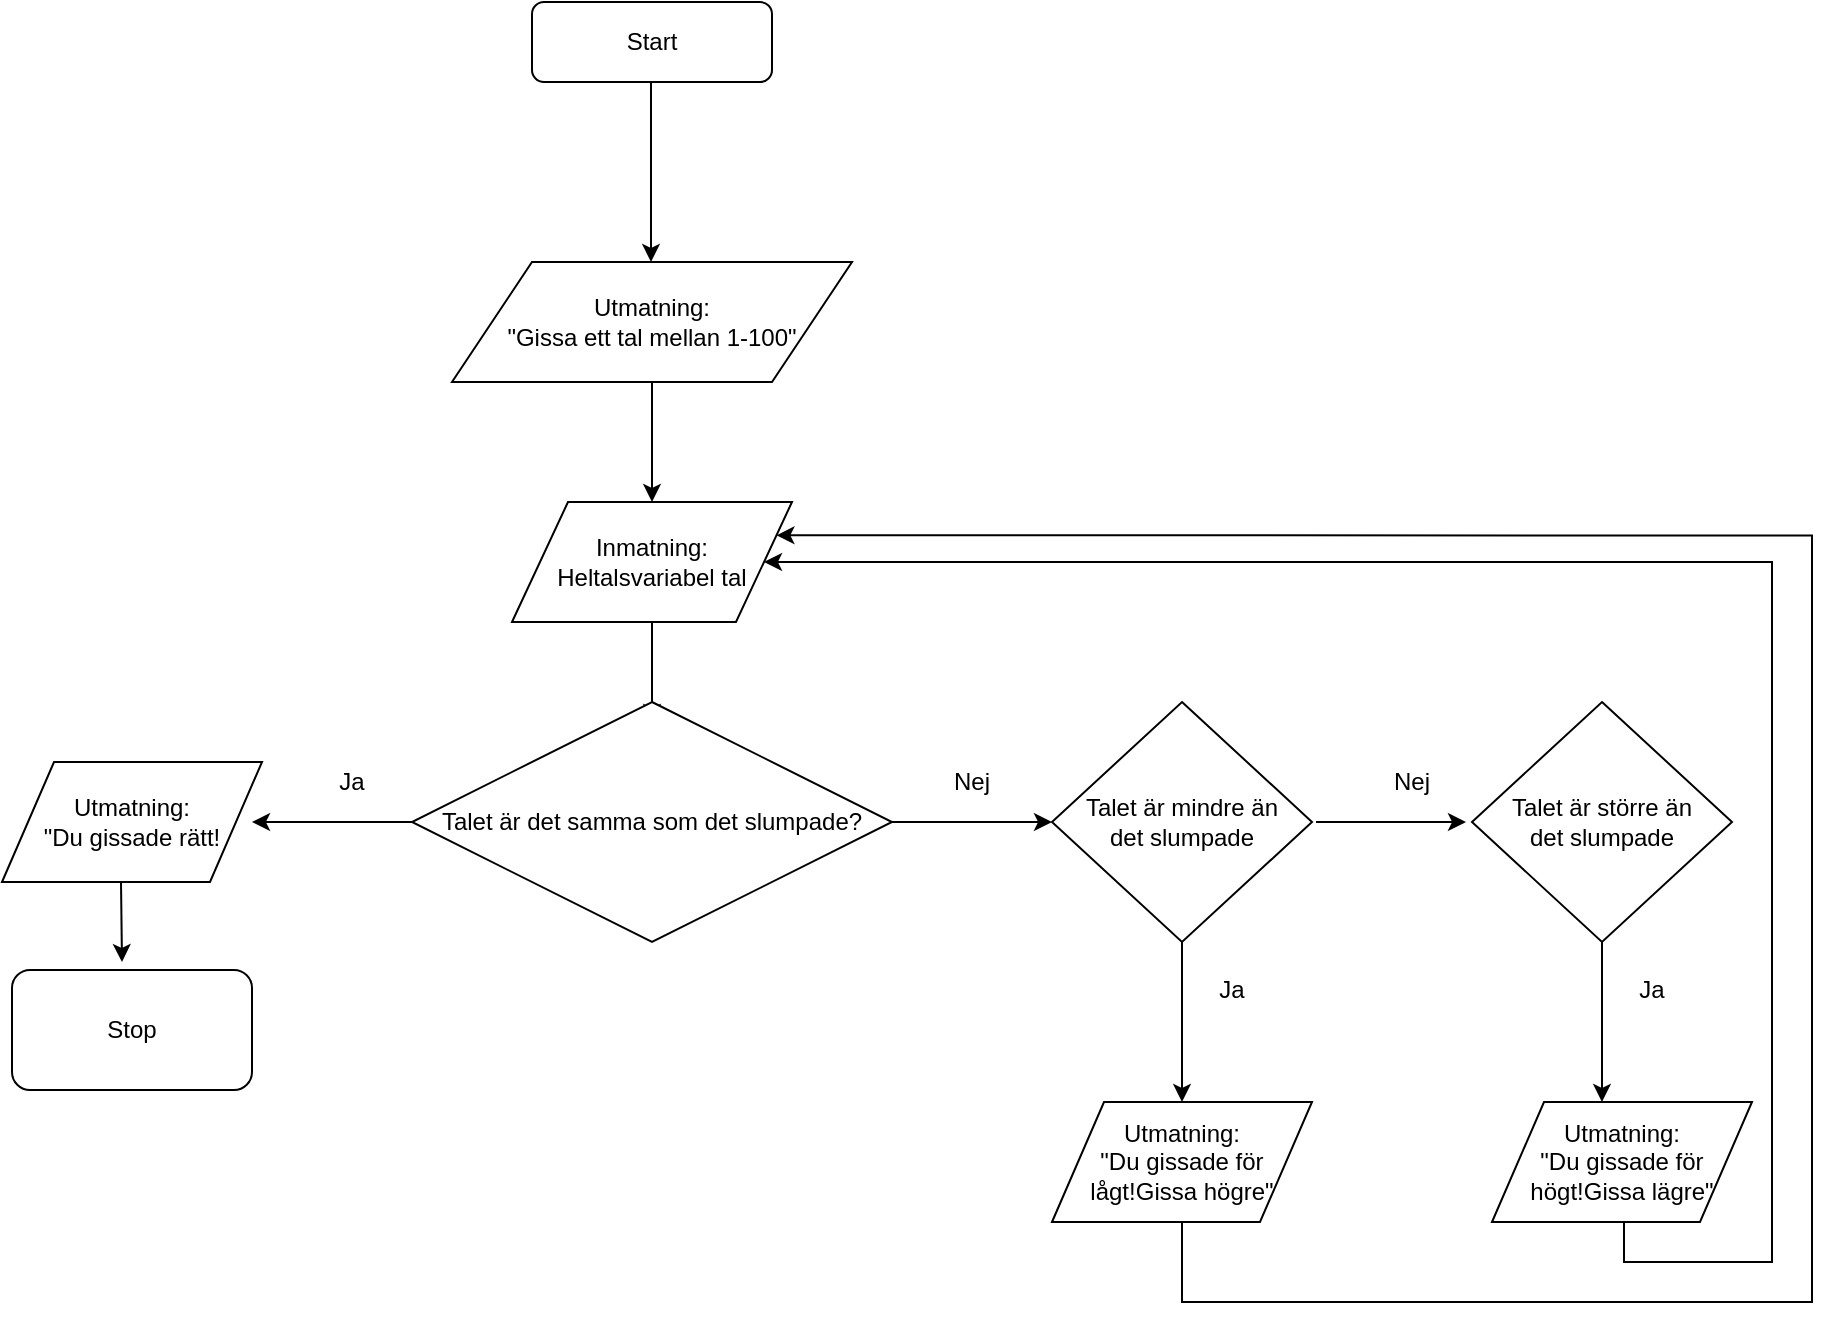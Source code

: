 <mxfile pages="1" version="11.2.8" type="google"><diagram id="i3QALxPh3hTS8lf3C9VO" name="Page-1"><mxGraphModel dx="712" dy="397" grid="1" gridSize="10" guides="1" tooltips="1" connect="1" arrows="1" fold="1" page="1" pageScale="1" pageWidth="827" pageHeight="1169" math="0" shadow="0"><root><mxCell id="0"/><mxCell id="1" parent="0"/><mxCell id="j0lVqH4_ez6QM4qN--Cu-1" value="Start" style="rounded=1;whiteSpace=wrap;html=1;" parent="1" vertex="1"><mxGeometry x="360" y="90" width="120" height="40" as="geometry"/></mxCell><mxCell id="j0lVqH4_ez6QM4qN--Cu-3" value="" style="endArrow=classic;html=1;" parent="1" edge="1"><mxGeometry width="50" height="50" relative="1" as="geometry"><mxPoint x="419.5" y="130" as="sourcePoint"/><mxPoint x="419.5" y="220" as="targetPoint"/></mxGeometry></mxCell><mxCell id="j0lVqH4_ez6QM4qN--Cu-6" value="" style="endArrow=classic;html=1;" parent="1" edge="1"><mxGeometry width="50" height="50" relative="1" as="geometry"><mxPoint x="420" y="280" as="sourcePoint"/><mxPoint x="420" y="340" as="targetPoint"/><Array as="points"><mxPoint x="420" y="310"/></Array></mxGeometry></mxCell><mxCell id="j0lVqH4_ez6QM4qN--Cu-8" value="Utmatning:&lt;br&gt;&quot;Gissa ett tal mellan 1-100&quot;" style="shape=parallelogram;perimeter=parallelogramPerimeter;whiteSpace=wrap;html=1;" parent="1" vertex="1"><mxGeometry x="320" y="220" width="200" height="60" as="geometry"/></mxCell><mxCell id="j0lVqH4_ez6QM4qN--Cu-9" value="Inmatning:&lt;br&gt;Heltalsvariabel tal" style="shape=parallelogram;perimeter=parallelogramPerimeter;whiteSpace=wrap;html=1;" parent="1" vertex="1"><mxGeometry x="350" y="340" width="140" height="60" as="geometry"/></mxCell><mxCell id="j0lVqH4_ez6QM4qN--Cu-10" value="" style="endArrow=classic;html=1;" parent="1" edge="1"><mxGeometry width="50" height="50" relative="1" as="geometry"><mxPoint x="420" y="400" as="sourcePoint"/><mxPoint x="420" y="450" as="targetPoint"/></mxGeometry></mxCell><mxCell id="j0lVqH4_ez6QM4qN--Cu-13" value="" style="edgeStyle=orthogonalEdgeStyle;rounded=0;orthogonalLoop=1;jettySize=auto;html=1;" parent="1" source="j0lVqH4_ez6QM4qN--Cu-11" edge="1"><mxGeometry relative="1" as="geometry"><mxPoint x="620" y="500" as="targetPoint"/></mxGeometry></mxCell><mxCell id="j0lVqH4_ez6QM4qN--Cu-15" value="" style="edgeStyle=orthogonalEdgeStyle;rounded=0;orthogonalLoop=1;jettySize=auto;html=1;" parent="1" source="j0lVqH4_ez6QM4qN--Cu-11" edge="1"><mxGeometry relative="1" as="geometry"><mxPoint x="220" y="500" as="targetPoint"/></mxGeometry></mxCell><mxCell id="j0lVqH4_ez6QM4qN--Cu-11" value="Talet är det samma som det slumpade?" style="rhombus;whiteSpace=wrap;html=1;" parent="1" vertex="1"><mxGeometry x="300" y="440" width="240" height="120" as="geometry"/></mxCell><mxCell id="j0lVqH4_ez6QM4qN--Cu-16" value="Utmatning:&lt;br&gt;&quot;Du gissade rätt!" style="shape=parallelogram;perimeter=parallelogramPerimeter;whiteSpace=wrap;html=1;" parent="1" vertex="1"><mxGeometry x="95" y="470" width="130" height="60" as="geometry"/></mxCell><mxCell id="i3vImhL8WprpM4dHWKZw-3" style="edgeStyle=orthogonalEdgeStyle;rounded=0;orthogonalLoop=1;jettySize=auto;html=1;exitX=0.5;exitY=1;exitDx=0;exitDy=0;entryX=1;entryY=0.25;entryDx=0;entryDy=0;" edge="1" parent="1" source="j0lVqH4_ez6QM4qN--Cu-17" target="j0lVqH4_ez6QM4qN--Cu-9"><mxGeometry relative="1" as="geometry"><Array as="points"><mxPoint x="685" y="740"/><mxPoint x="1000" y="740"/><mxPoint x="1000" y="357"/></Array></mxGeometry></mxCell><mxCell id="j0lVqH4_ez6QM4qN--Cu-17" value="Utmatning:&lt;br&gt;&quot;Du gissade för lågt!Gissa högre&quot;" style="shape=parallelogram;perimeter=parallelogramPerimeter;whiteSpace=wrap;html=1;" parent="1" vertex="1"><mxGeometry x="620" y="640" width="130" height="60" as="geometry"/></mxCell><mxCell id="i3vImhL8WprpM4dHWKZw-2" style="edgeStyle=orthogonalEdgeStyle;rounded=0;orthogonalLoop=1;jettySize=auto;html=1;exitX=0.5;exitY=1;exitDx=0;exitDy=0;entryX=1;entryY=0.5;entryDx=0;entryDy=0;" edge="1" parent="1" source="j0lVqH4_ez6QM4qN--Cu-24" target="j0lVqH4_ez6QM4qN--Cu-9"><mxGeometry relative="1" as="geometry"><Array as="points"><mxPoint x="906" y="720"/><mxPoint x="980" y="720"/><mxPoint x="980" y="370"/></Array></mxGeometry></mxCell><mxCell id="j0lVqH4_ez6QM4qN--Cu-24" value="Utmatning:&lt;br&gt;&quot;Du gissade för högt!Gissa lägre&quot;" style="shape=parallelogram;perimeter=parallelogramPerimeter;whiteSpace=wrap;html=1;" parent="1" vertex="1"><mxGeometry x="840" y="640" width="130" height="60" as="geometry"/></mxCell><mxCell id="j0lVqH4_ez6QM4qN--Cu-20" value="Ja" style="text;html=1;strokeColor=none;fillColor=none;align=center;verticalAlign=middle;whiteSpace=wrap;rounded=0;" parent="1" vertex="1"><mxGeometry x="250" y="470" width="40" height="20" as="geometry"/></mxCell><mxCell id="j0lVqH4_ez6QM4qN--Cu-21" value="Nej" style="text;html=1;strokeColor=none;fillColor=none;align=center;verticalAlign=middle;whiteSpace=wrap;rounded=0;" parent="1" vertex="1"><mxGeometry x="560" y="470" width="40" height="20" as="geometry"/></mxCell><mxCell id="j0lVqH4_ez6QM4qN--Cu-26" value="Nej" style="text;html=1;strokeColor=none;fillColor=none;align=center;verticalAlign=middle;whiteSpace=wrap;rounded=0;" parent="1" vertex="1"><mxGeometry x="780" y="470" width="40" height="20" as="geometry"/></mxCell><mxCell id="j0lVqH4_ez6QM4qN--Cu-27" value="Talet är mindre än&lt;br&gt;det slumpade" style="rhombus;whiteSpace=wrap;html=1;" parent="1" vertex="1"><mxGeometry x="620" y="440" width="130" height="120" as="geometry"/></mxCell><mxCell id="j0lVqH4_ez6QM4qN--Cu-28" value="" style="endArrow=classic;html=1;exitX=0.5;exitY=1;exitDx=0;exitDy=0;" parent="1" source="j0lVqH4_ez6QM4qN--Cu-27" target="j0lVqH4_ez6QM4qN--Cu-17" edge="1"><mxGeometry width="50" height="50" relative="1" as="geometry"><mxPoint x="660" y="609" as="sourcePoint"/><mxPoint x="710" y="559" as="targetPoint"/><Array as="points"><mxPoint x="685" y="590"/></Array></mxGeometry></mxCell><mxCell id="j0lVqH4_ez6QM4qN--Cu-29" value="" style="endArrow=classic;html=1;" parent="1" edge="1"><mxGeometry width="50" height="50" relative="1" as="geometry"><mxPoint x="752" y="500" as="sourcePoint"/><mxPoint x="827" y="500" as="targetPoint"/><Array as="points"/></mxGeometry></mxCell><mxCell id="j0lVqH4_ez6QM4qN--Cu-32" style="edgeStyle=orthogonalEdgeStyle;rounded=0;orthogonalLoop=1;jettySize=auto;html=1;exitX=0.5;exitY=1;exitDx=0;exitDy=0;entryX=0.423;entryY=0;entryDx=0;entryDy=0;entryPerimeter=0;" parent="1" source="j0lVqH4_ez6QM4qN--Cu-30" target="j0lVqH4_ez6QM4qN--Cu-24" edge="1"><mxGeometry relative="1" as="geometry"/></mxCell><mxCell id="j0lVqH4_ez6QM4qN--Cu-30" value="Talet är större än&lt;br&gt;det slumpade" style="rhombus;whiteSpace=wrap;html=1;" parent="1" vertex="1"><mxGeometry x="830" y="440" width="130" height="120" as="geometry"/></mxCell><mxCell id="j0lVqH4_ez6QM4qN--Cu-31" value="Ja" style="text;html=1;strokeColor=none;fillColor=none;align=center;verticalAlign=middle;whiteSpace=wrap;rounded=0;" parent="1" vertex="1"><mxGeometry x="690" y="574" width="40" height="20" as="geometry"/></mxCell><mxCell id="j0lVqH4_ez6QM4qN--Cu-33" value="Ja" style="text;html=1;strokeColor=none;fillColor=none;align=center;verticalAlign=middle;whiteSpace=wrap;rounded=0;" parent="1" vertex="1"><mxGeometry x="900" y="574" width="40" height="20" as="geometry"/></mxCell><mxCell id="j0lVqH4_ez6QM4qN--Cu-34" value="Stop" style="rounded=1;whiteSpace=wrap;html=1;" parent="1" vertex="1"><mxGeometry x="100" y="574" width="120" height="60" as="geometry"/></mxCell><mxCell id="j0lVqH4_ez6QM4qN--Cu-37" value="" style="endArrow=classic;html=1;" parent="1" edge="1"><mxGeometry width="50" height="50" relative="1" as="geometry"><mxPoint x="154.5" y="530" as="sourcePoint"/><mxPoint x="155" y="570" as="targetPoint"/></mxGeometry></mxCell></root></mxGraphModel></diagram></mxfile>